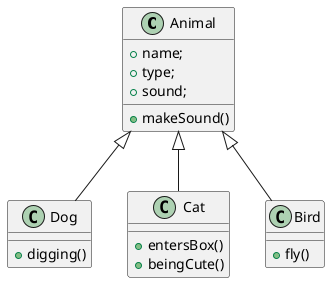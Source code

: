 @startuml

class Animal {
  +name;
  +type;
  +sound;

  +makeSound()
}

class Dog  {
  +digging()
}

class Cat  {
  +entersBox()
  +beingCute()
}

class Bird {
  +fly()
}

Animal <|-- Dog
Animal <|-- Cat
Animal <|-- Bird

@enduml